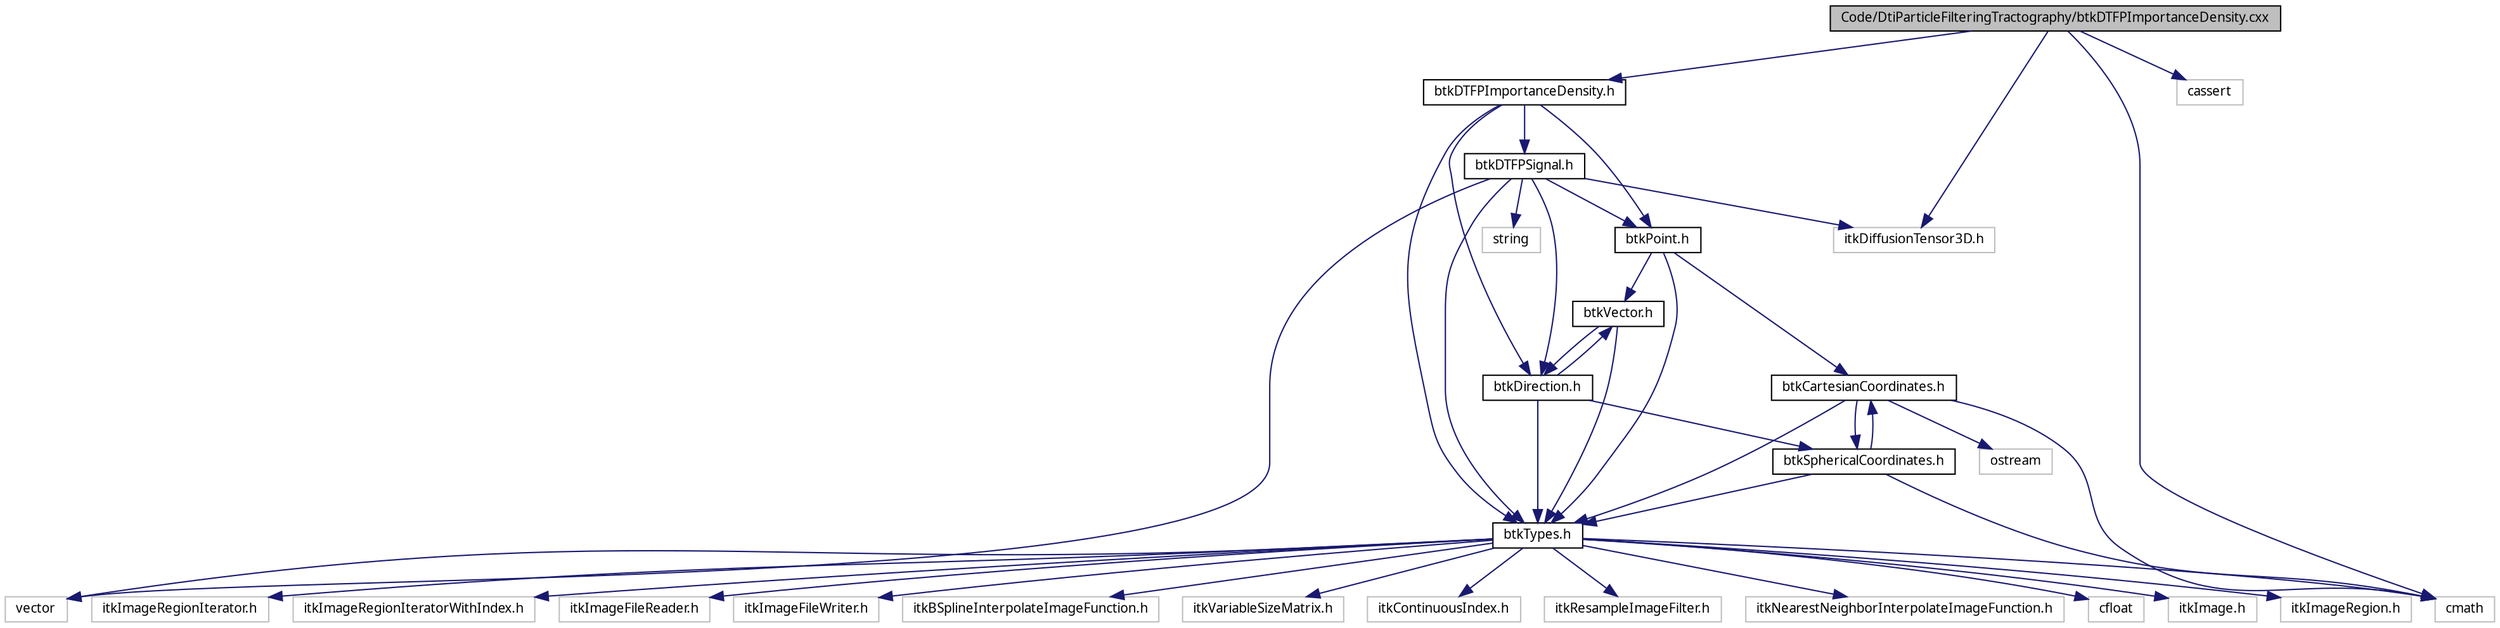 digraph G
{
  edge [fontname="FreeSans.ttf",fontsize="10",labelfontname="FreeSans.ttf",labelfontsize="10"];
  node [fontname="FreeSans.ttf",fontsize="10",shape=record];
  Node1 [label="Code/DtiParticleFilteringTractography/btkDTFPImportanceDensity.cxx",height=0.2,width=0.4,color="black", fillcolor="grey75", style="filled" fontcolor="black"];
  Node1 -> Node2 [color="midnightblue",fontsize="10",style="solid",fontname="FreeSans.ttf"];
  Node2 [label="btkDTFPImportanceDensity.h",height=0.2,width=0.4,color="black", fillcolor="white", style="filled",URL="$btk_d_t_f_p_importance_density_8h.html"];
  Node2 -> Node3 [color="midnightblue",fontsize="10",style="solid",fontname="FreeSans.ttf"];
  Node3 [label="btkTypes.h",height=0.2,width=0.4,color="black", fillcolor="white", style="filled",URL="$btk_types_8h.html"];
  Node3 -> Node4 [color="midnightblue",fontsize="10",style="solid",fontname="FreeSans.ttf"];
  Node4 [label="itkImage.h",height=0.2,width=0.4,color="grey75", fillcolor="white", style="filled"];
  Node3 -> Node5 [color="midnightblue",fontsize="10",style="solid",fontname="FreeSans.ttf"];
  Node5 [label="itkImageRegion.h",height=0.2,width=0.4,color="grey75", fillcolor="white", style="filled"];
  Node3 -> Node6 [color="midnightblue",fontsize="10",style="solid",fontname="FreeSans.ttf"];
  Node6 [label="itkImageRegionIterator.h",height=0.2,width=0.4,color="grey75", fillcolor="white", style="filled"];
  Node3 -> Node7 [color="midnightblue",fontsize="10",style="solid",fontname="FreeSans.ttf"];
  Node7 [label="itkImageRegionIteratorWithIndex.h",height=0.2,width=0.4,color="grey75", fillcolor="white", style="filled"];
  Node3 -> Node8 [color="midnightblue",fontsize="10",style="solid",fontname="FreeSans.ttf"];
  Node8 [label="itkImageFileReader.h",height=0.2,width=0.4,color="grey75", fillcolor="white", style="filled"];
  Node3 -> Node9 [color="midnightblue",fontsize="10",style="solid",fontname="FreeSans.ttf"];
  Node9 [label="itkImageFileWriter.h",height=0.2,width=0.4,color="grey75", fillcolor="white", style="filled"];
  Node3 -> Node10 [color="midnightblue",fontsize="10",style="solid",fontname="FreeSans.ttf"];
  Node10 [label="itkBSplineInterpolateImageFunction.h",height=0.2,width=0.4,color="grey75", fillcolor="white", style="filled"];
  Node3 -> Node11 [color="midnightblue",fontsize="10",style="solid",fontname="FreeSans.ttf"];
  Node11 [label="itkVariableSizeMatrix.h",height=0.2,width=0.4,color="grey75", fillcolor="white", style="filled"];
  Node3 -> Node12 [color="midnightblue",fontsize="10",style="solid",fontname="FreeSans.ttf"];
  Node12 [label="itkContinuousIndex.h",height=0.2,width=0.4,color="grey75", fillcolor="white", style="filled"];
  Node3 -> Node13 [color="midnightblue",fontsize="10",style="solid",fontname="FreeSans.ttf"];
  Node13 [label="itkResampleImageFilter.h",height=0.2,width=0.4,color="grey75", fillcolor="white", style="filled"];
  Node3 -> Node14 [color="midnightblue",fontsize="10",style="solid",fontname="FreeSans.ttf"];
  Node14 [label="itkNearestNeighborInterpolateImageFunction.h",height=0.2,width=0.4,color="grey75", fillcolor="white", style="filled"];
  Node3 -> Node15 [color="midnightblue",fontsize="10",style="solid",fontname="FreeSans.ttf"];
  Node15 [label="cfloat",height=0.2,width=0.4,color="grey75", fillcolor="white", style="filled"];
  Node3 -> Node16 [color="midnightblue",fontsize="10",style="solid",fontname="FreeSans.ttf"];
  Node16 [label="cmath",height=0.2,width=0.4,color="grey75", fillcolor="white", style="filled"];
  Node3 -> Node17 [color="midnightblue",fontsize="10",style="solid",fontname="FreeSans.ttf"];
  Node17 [label="vector",height=0.2,width=0.4,color="grey75", fillcolor="white", style="filled"];
  Node2 -> Node18 [color="midnightblue",fontsize="10",style="solid",fontname="FreeSans.ttf"];
  Node18 [label="btkPoint.h",height=0.2,width=0.4,color="black", fillcolor="white", style="filled",URL="$btk_point_8h.html"];
  Node18 -> Node3 [color="midnightblue",fontsize="10",style="solid",fontname="FreeSans.ttf"];
  Node18 -> Node19 [color="midnightblue",fontsize="10",style="solid",fontname="FreeSans.ttf"];
  Node19 [label="btkCartesianCoordinates.h",height=0.2,width=0.4,color="black", fillcolor="white", style="filled",URL="$_tractography_2btk_cartesian_coordinates_8h.html"];
  Node19 -> Node16 [color="midnightblue",fontsize="10",style="solid",fontname="FreeSans.ttf"];
  Node19 -> Node20 [color="midnightblue",fontsize="10",style="solid",fontname="FreeSans.ttf"];
  Node20 [label="ostream",height=0.2,width=0.4,color="grey75", fillcolor="white", style="filled"];
  Node19 -> Node3 [color="midnightblue",fontsize="10",style="solid",fontname="FreeSans.ttf"];
  Node19 -> Node21 [color="midnightblue",fontsize="10",style="solid",fontname="FreeSans.ttf"];
  Node21 [label="btkSphericalCoordinates.h",height=0.2,width=0.4,color="black", fillcolor="white", style="filled",URL="$btk_spherical_coordinates_8h.html"];
  Node21 -> Node16 [color="midnightblue",fontsize="10",style="solid",fontname="FreeSans.ttf"];
  Node21 -> Node3 [color="midnightblue",fontsize="10",style="solid",fontname="FreeSans.ttf"];
  Node21 -> Node19 [color="midnightblue",fontsize="10",style="solid",fontname="FreeSans.ttf"];
  Node18 -> Node22 [color="midnightblue",fontsize="10",style="solid",fontname="FreeSans.ttf"];
  Node22 [label="btkVector.h",height=0.2,width=0.4,color="black", fillcolor="white", style="filled",URL="$btk_vector_8h.html"];
  Node22 -> Node3 [color="midnightblue",fontsize="10",style="solid",fontname="FreeSans.ttf"];
  Node22 -> Node23 [color="midnightblue",fontsize="10",style="solid",fontname="FreeSans.ttf"];
  Node23 [label="btkDirection.h",height=0.2,width=0.4,color="black", fillcolor="white", style="filled",URL="$btk_direction_8h.html"];
  Node23 -> Node3 [color="midnightblue",fontsize="10",style="solid",fontname="FreeSans.ttf"];
  Node23 -> Node21 [color="midnightblue",fontsize="10",style="solid",fontname="FreeSans.ttf"];
  Node23 -> Node22 [color="midnightblue",fontsize="10",style="solid",fontname="FreeSans.ttf"];
  Node2 -> Node23 [color="midnightblue",fontsize="10",style="solid",fontname="FreeSans.ttf"];
  Node2 -> Node24 [color="midnightblue",fontsize="10",style="solid",fontname="FreeSans.ttf"];
  Node24 [label="btkDTFPSignal.h",height=0.2,width=0.4,color="black", fillcolor="white", style="filled",URL="$btk_d_t_f_p_signal_8h.html"];
  Node24 -> Node25 [color="midnightblue",fontsize="10",style="solid",fontname="FreeSans.ttf"];
  Node25 [label="string",height=0.2,width=0.4,color="grey75", fillcolor="white", style="filled"];
  Node24 -> Node17 [color="midnightblue",fontsize="10",style="solid",fontname="FreeSans.ttf"];
  Node24 -> Node26 [color="midnightblue",fontsize="10",style="solid",fontname="FreeSans.ttf"];
  Node26 [label="itkDiffusionTensor3D.h",height=0.2,width=0.4,color="grey75", fillcolor="white", style="filled"];
  Node24 -> Node3 [color="midnightblue",fontsize="10",style="solid",fontname="FreeSans.ttf"];
  Node24 -> Node18 [color="midnightblue",fontsize="10",style="solid",fontname="FreeSans.ttf"];
  Node24 -> Node23 [color="midnightblue",fontsize="10",style="solid",fontname="FreeSans.ttf"];
  Node1 -> Node27 [color="midnightblue",fontsize="10",style="solid",fontname="FreeSans.ttf"];
  Node27 [label="cassert",height=0.2,width=0.4,color="grey75", fillcolor="white", style="filled"];
  Node1 -> Node16 [color="midnightblue",fontsize="10",style="solid",fontname="FreeSans.ttf"];
  Node1 -> Node26 [color="midnightblue",fontsize="10",style="solid",fontname="FreeSans.ttf"];
}
